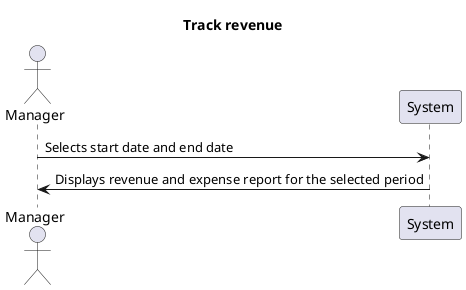 @startuml
Title Track revenue
actor Manager
participant System

Manager-> System: Selects start date and end date
System -> Manager: Displays revenue and expense report for the selected period

@enduml
